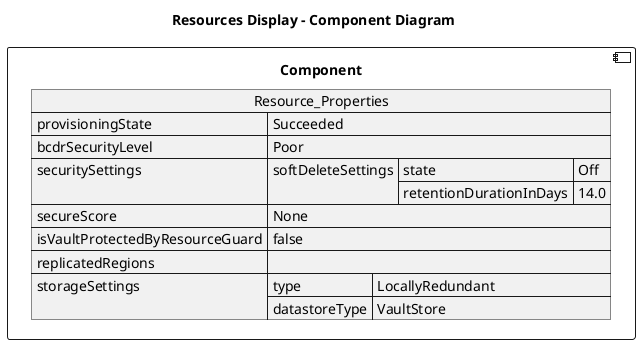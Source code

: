 @startuml

title Resources Display - Component Diagram

component Component {

json  Resource_Properties {
  "provisioningState": "Succeeded",
  "bcdrSecurityLevel": "Poor",
  "securitySettings": {
    "softDeleteSettings": {
      "state": "Off",
      "retentionDurationInDays": 14.0
    }
  },
  "secureScore": "None",
  "isVaultProtectedByResourceGuard": false,
  "replicatedRegions": [],
  "storageSettings": [
    {
      "type": "LocallyRedundant",
      "datastoreType": "VaultStore"
    }
  ]
}
}
@enduml
